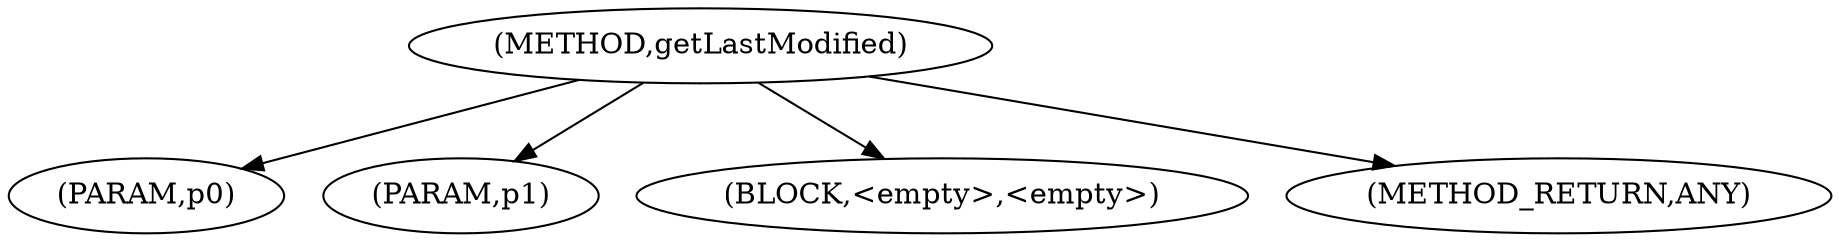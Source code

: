 digraph "getLastModified" {  
"765" [label = <(METHOD,getLastModified)> ]
"766" [label = <(PARAM,p0)> ]
"767" [label = <(PARAM,p1)> ]
"768" [label = <(BLOCK,&lt;empty&gt;,&lt;empty&gt;)> ]
"769" [label = <(METHOD_RETURN,ANY)> ]
  "765" -> "766" 
  "765" -> "767" 
  "765" -> "768" 
  "765" -> "769" 
}
